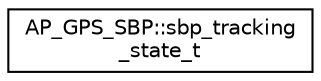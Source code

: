 digraph "Graphical Class Hierarchy"
{
 // INTERACTIVE_SVG=YES
  edge [fontname="Helvetica",fontsize="10",labelfontname="Helvetica",labelfontsize="10"];
  node [fontname="Helvetica",fontsize="10",shape=record];
  rankdir="LR";
  Node1 [label="AP_GPS_SBP::sbp_tracking\l_state_t",height=0.2,width=0.4,color="black", fillcolor="white", style="filled",URL="$structAP__GPS__SBP_1_1sbp__tracking__state__t.html"];
}
